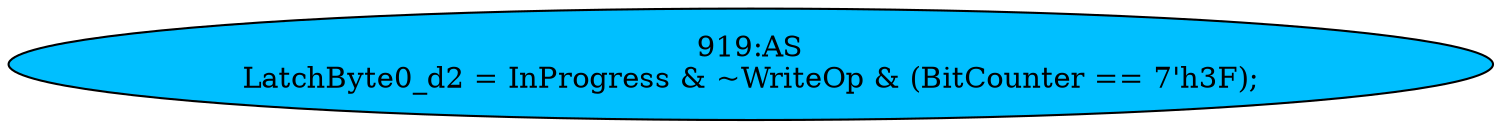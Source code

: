 strict digraph "" {
	node [label="\N"];
	"919:AS"	 [ast="<pyverilog.vparser.ast.Assign object at 0x7f4155415810>",
		def_var="['LatchByte0_d2']",
		fillcolor=deepskyblue,
		label="919:AS
LatchByte0_d2 = InProgress & ~WriteOp & (BitCounter == 7'h3F);",
		statements="[]",
		style=filled,
		typ=Assign,
		use_var="['InProgress', 'WriteOp', 'BitCounter']"];
}
